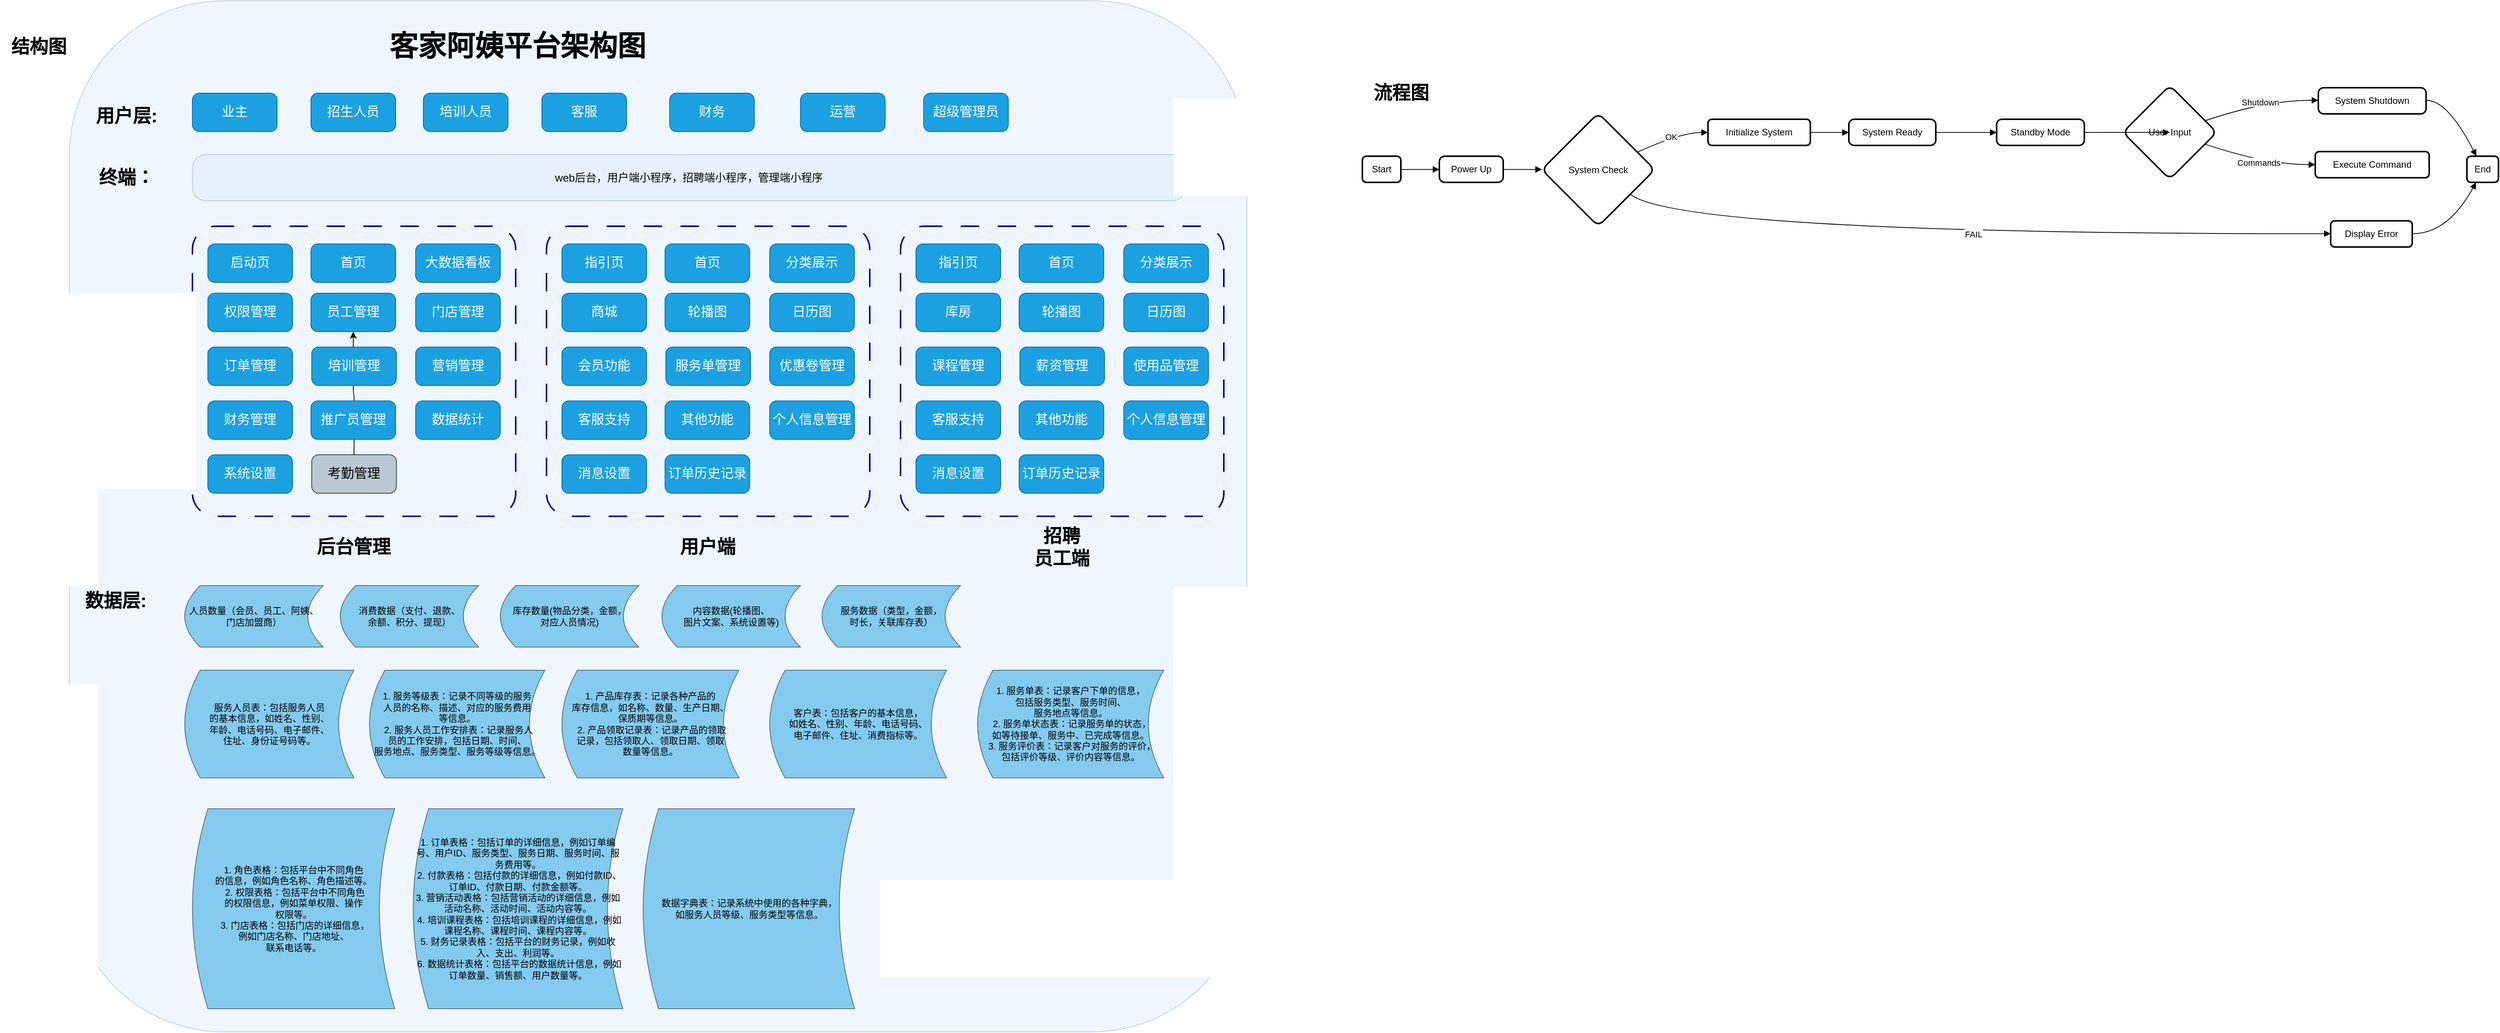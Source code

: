 <mxfile version="21.3.0" type="github">
  <diagram name="Page-1" id="kuUTJhznfEHe3Q5honYC">
    <mxGraphModel dx="2394" dy="3403" grid="1" gridSize="10" guides="1" tooltips="1" connect="1" arrows="1" fold="1" page="1" pageScale="1" pageWidth="827" pageHeight="1169" math="0" shadow="0">
      <root>
        <mxCell id="0" />
        <mxCell id="1" value="结构图" style="" parent="0" />
        <mxCell id="RoLfHGSgRacZs7P57VVQ-23" value="结构图&lt;br&gt;" style="text;strokeColor=none;fillColor=none;html=1;fontSize=24;fontStyle=1;verticalAlign=middle;align=center;rounded=1;" parent="1" vertex="1">
          <mxGeometry x="10" y="-860" width="100" height="40" as="geometry" />
        </mxCell>
        <mxCell id="RoLfHGSgRacZs7P57VVQ-32" value="" style="rounded=1;whiteSpace=wrap;html=1;fillColor=#dae8fc;strokeColor=#6c8ebf;opacity=40;spacingLeft=0;labelPosition=center;verticalLabelPosition=middle;align=center;verticalAlign=middle;container=0;" parent="1" vertex="1">
          <mxGeometry x="100" y="-900" width="1530" height="1340" as="geometry" />
        </mxCell>
        <mxCell id="RoLfHGSgRacZs7P57VVQ-33" value="业主" style="rounded=1;whiteSpace=wrap;html=1;fillColor=#1ba1e2;strokeColor=#006EAF;fontColor=#ffffff;fontSize=17;arcSize=18;" parent="1" vertex="1">
          <mxGeometry x="260" y="-780" width="110" height="50" as="geometry" />
        </mxCell>
        <mxCell id="2wtX0haqZMEfnTJBK97J-23" value="客家阿姨平台架构图&lt;br style=&quot;font-size: 37px;&quot;&gt;" style="text;strokeColor=none;fillColor=none;html=1;fontSize=37;fontStyle=1;verticalAlign=middle;align=center;strokeWidth=1;rounded=1;" parent="1" vertex="1">
          <mxGeometry x="632" y="-860" width="100" height="40" as="geometry" />
        </mxCell>
        <mxCell id="2wtX0haqZMEfnTJBK97J-26" value="用户层:" style="text;strokeColor=none;fillColor=none;html=1;fontSize=24;fontStyle=1;verticalAlign=middle;align=center;rounded=1;" parent="1" vertex="1">
          <mxGeometry x="124" y="-770" width="100" height="40" as="geometry" />
        </mxCell>
        <mxCell id="2wtX0haqZMEfnTJBK97J-28" value="招生人员" style="rounded=1;whiteSpace=wrap;html=1;fillColor=#1ba1e2;strokeColor=#006EAF;fontColor=#ffffff;fontSize=17;arcSize=18;" parent="1" vertex="1">
          <mxGeometry x="414" y="-780" width="110" height="50" as="geometry" />
        </mxCell>
        <mxCell id="2wtX0haqZMEfnTJBK97J-29" value="培训人员" style="rounded=1;whiteSpace=wrap;html=1;fillColor=#1ba1e2;strokeColor=#006EAF;fontColor=#ffffff;fontSize=17;arcSize=18;" parent="1" vertex="1">
          <mxGeometry x="560" y="-780" width="110" height="50" as="geometry" />
        </mxCell>
        <mxCell id="2wtX0haqZMEfnTJBK97J-30" value="客服" style="rounded=1;whiteSpace=wrap;html=1;fillColor=#1ba1e2;strokeColor=#006EAF;fontColor=#ffffff;fontSize=17;arcSize=18;" parent="1" vertex="1">
          <mxGeometry x="714" y="-780" width="110" height="50" as="geometry" />
        </mxCell>
        <mxCell id="2wtX0haqZMEfnTJBK97J-31" value="财务" style="rounded=1;whiteSpace=wrap;html=1;fillColor=#1ba1e2;strokeColor=#006EAF;fontColor=#ffffff;fontSize=17;arcSize=18;" parent="1" vertex="1">
          <mxGeometry x="880" y="-780" width="110" height="50" as="geometry" />
        </mxCell>
        <mxCell id="2wtX0haqZMEfnTJBK97J-32" value="运营" style="rounded=1;whiteSpace=wrap;html=1;fillColor=#1ba1e2;strokeColor=#006EAF;fontColor=#ffffff;fontSize=17;arcSize=18;" parent="1" vertex="1">
          <mxGeometry x="1050" y="-780" width="110" height="50" as="geometry" />
        </mxCell>
        <mxCell id="2wtX0haqZMEfnTJBK97J-33" value="超级管理员" style="rounded=1;whiteSpace=wrap;html=1;fillColor=#1ba1e2;strokeColor=#006EAF;fontColor=#ffffff;fontSize=17;arcSize=18;" parent="1" vertex="1">
          <mxGeometry x="1210" y="-780" width="110" height="50" as="geometry" />
        </mxCell>
        <mxCell id="2wtX0haqZMEfnTJBK97J-38" value="终端：" style="text;strokeColor=none;fillColor=none;html=1;fontSize=24;fontStyle=1;verticalAlign=middle;align=center;rounded=1;glass=0;shadow=1;" parent="1" vertex="1">
          <mxGeometry x="124" y="-690" width="100" height="40" as="geometry" />
        </mxCell>
        <mxCell id="2wtX0haqZMEfnTJBK97J-39" value="数据层:" style="text;strokeColor=none;fillColor=none;html=1;fontSize=24;fontStyle=1;verticalAlign=middle;align=center;rounded=1;" parent="1" vertex="1">
          <mxGeometry x="110" y="-140" width="100" height="40" as="geometry" />
        </mxCell>
        <mxCell id="2wtX0haqZMEfnTJBK97J-86" value="Start" style="whiteSpace=wrap;strokeWidth=2;rounded=1;" parent="1" vertex="1">
          <mxGeometry x="1780" y="-698" width="50" height="34" as="geometry" />
        </mxCell>
        <mxCell id="2wtX0haqZMEfnTJBK97J-87" value="Power Up" style="rounded=1;absoluteArcSize=1;arcSize=14;whiteSpace=wrap;strokeWidth=2;" parent="1" vertex="1">
          <mxGeometry x="1880" y="-698" width="83" height="34" as="geometry" />
        </mxCell>
        <mxCell id="2wtX0haqZMEfnTJBK97J-88" value="System Check" style="rhombus;strokeWidth=2;whiteSpace=wrap;rounded=1;" parent="1" vertex="1">
          <mxGeometry x="2013" y="-754" width="147" height="147" as="geometry" />
        </mxCell>
        <mxCell id="2wtX0haqZMEfnTJBK97J-89" value="Initialize System" style="whiteSpace=wrap;strokeWidth=2;rounded=1;" parent="1" vertex="1">
          <mxGeometry x="2229" y="-746" width="133" height="34" as="geometry" />
        </mxCell>
        <mxCell id="2wtX0haqZMEfnTJBK97J-90" value="Display Error" style="whiteSpace=wrap;strokeWidth=2;rounded=1;" parent="1" vertex="1">
          <mxGeometry x="3038" y="-614" width="106" height="34" as="geometry" />
        </mxCell>
        <mxCell id="2wtX0haqZMEfnTJBK97J-91" value="System Ready" style="rounded=1;absoluteArcSize=1;arcSize=14;whiteSpace=wrap;strokeWidth=2;" parent="1" vertex="1">
          <mxGeometry x="2412" y="-746" width="113" height="34" as="geometry" />
        </mxCell>
        <mxCell id="2wtX0haqZMEfnTJBK97J-92" value="Standby Mode" style="rounded=1;absoluteArcSize=1;arcSize=14;whiteSpace=wrap;strokeWidth=2;" parent="1" vertex="1">
          <mxGeometry x="2604" y="-746" width="114" height="34" as="geometry" />
        </mxCell>
        <mxCell id="2wtX0haqZMEfnTJBK97J-93" value="User Input" style="rhombus;strokeWidth=2;whiteSpace=wrap;rounded=1;" parent="1" vertex="1">
          <mxGeometry x="2768" y="-790" width="122" height="122" as="geometry" />
        </mxCell>
        <mxCell id="2wtX0haqZMEfnTJBK97J-94" value="Execute Command" style="whiteSpace=wrap;strokeWidth=2;rounded=1;" parent="1" vertex="1">
          <mxGeometry x="3018" y="-704" width="148" height="34" as="geometry" />
        </mxCell>
        <mxCell id="2wtX0haqZMEfnTJBK97J-95" value="System Shutdown" style="rounded=1;absoluteArcSize=1;arcSize=14;whiteSpace=wrap;strokeWidth=2;" parent="1" vertex="1">
          <mxGeometry x="3022" y="-787" width="140" height="34" as="geometry" />
        </mxCell>
        <mxCell id="2wtX0haqZMEfnTJBK97J-96" value="End" style="whiteSpace=wrap;strokeWidth=2;rounded=1;" parent="1" vertex="1">
          <mxGeometry x="3215" y="-698" width="41" height="34" as="geometry" />
        </mxCell>
        <mxCell id="2wtX0haqZMEfnTJBK97J-97" value="" style="curved=1;startArrow=none;endArrow=block;exitX=1.0;exitY=0.507;entryX=0.0;entryY=0.507;" parent="1" source="2wtX0haqZMEfnTJBK97J-86" target="2wtX0haqZMEfnTJBK97J-87" edge="1">
          <mxGeometry relative="1" as="geometry">
            <Array as="points" />
          </mxGeometry>
        </mxCell>
        <mxCell id="2wtX0haqZMEfnTJBK97J-98" value="" style="curved=1;startArrow=none;endArrow=block;exitX=0.997;exitY=0.507;entryX=-0.002;entryY=0.498;" parent="1" source="2wtX0haqZMEfnTJBK97J-87" target="2wtX0haqZMEfnTJBK97J-88" edge="1">
          <mxGeometry relative="1" as="geometry">
            <Array as="points" />
          </mxGeometry>
        </mxCell>
        <mxCell id="2wtX0haqZMEfnTJBK97J-99" value="OK" style="curved=1;startArrow=none;endArrow=block;exitX=0.997;exitY=0.277;entryX=0.004;entryY=0.505;" parent="1" source="2wtX0haqZMEfnTJBK97J-88" target="2wtX0haqZMEfnTJBK97J-89" edge="1">
          <mxGeometry relative="1" as="geometry">
            <Array as="points">
              <mxPoint x="2194" y="-729" />
            </Array>
          </mxGeometry>
        </mxCell>
        <mxCell id="2wtX0haqZMEfnTJBK97J-100" value="FAIL" style="curved=1;startArrow=none;endArrow=block;exitX=0.997;exitY=0.883;entryX=0.004;entryY=0.492;" parent="1" source="2wtX0haqZMEfnTJBK97J-88" target="2wtX0haqZMEfnTJBK97J-90" edge="1">
          <mxGeometry relative="1" as="geometry">
            <Array as="points">
              <mxPoint x="2194" y="-597" />
            </Array>
          </mxGeometry>
        </mxCell>
        <mxCell id="2wtX0haqZMEfnTJBK97J-101" value="" style="curved=1;startArrow=none;endArrow=block;exitX=1.003;exitY=0.505;entryX=0.003;entryY=0.505;" parent="1" source="2wtX0haqZMEfnTJBK97J-89" target="2wtX0haqZMEfnTJBK97J-91" edge="1">
          <mxGeometry relative="1" as="geometry">
            <Array as="points" />
          </mxGeometry>
        </mxCell>
        <mxCell id="2wtX0haqZMEfnTJBK97J-102" value="" style="curved=1;startArrow=none;endArrow=block;exitX=1.002;exitY=0.505;entryX=-0.001;entryY=0.505;" parent="1" source="2wtX0haqZMEfnTJBK97J-91" target="2wtX0haqZMEfnTJBK97J-92" edge="1">
          <mxGeometry relative="1" as="geometry">
            <Array as="points" />
          </mxGeometry>
        </mxCell>
        <mxCell id="2wtX0haqZMEfnTJBK97J-103" value="" style="curved=1;startArrow=none;endArrow=block;exitX=1.002;exitY=0.505;entryX=0.002;entryY=0.501;" parent="1" source="2wtX0haqZMEfnTJBK97J-92" target="2wtX0haqZMEfnTJBK97J-93" edge="1">
          <mxGeometry relative="1" as="geometry">
            <Array as="points" />
          </mxGeometry>
        </mxCell>
        <mxCell id="2wtX0haqZMEfnTJBK97J-104" value="Commands" style="curved=1;startArrow=none;endArrow=block;exitX=1.004;exitY=0.669;entryX=-0.001;entryY=0.497;" parent="1" source="2wtX0haqZMEfnTJBK97J-93" target="2wtX0haqZMEfnTJBK97J-94" edge="1">
          <mxGeometry relative="1" as="geometry">
            <Array as="points">
              <mxPoint x="2954" y="-687" />
            </Array>
          </mxGeometry>
        </mxCell>
        <mxCell id="2wtX0haqZMEfnTJBK97J-105" value="Shutdown" style="curved=1;startArrow=none;endArrow=block;exitX=1.004;exitY=0.334;entryX=-0.002;entryY=0.483;" parent="1" source="2wtX0haqZMEfnTJBK97J-93" target="2wtX0haqZMEfnTJBK97J-95" edge="1">
          <mxGeometry relative="1" as="geometry">
            <Array as="points">
              <mxPoint x="2954" y="-771" />
            </Array>
          </mxGeometry>
        </mxCell>
        <mxCell id="2wtX0haqZMEfnTJBK97J-106" value="" style="curved=1;startArrow=none;endArrow=block;exitX=0.997;exitY=0.483;entryX=0.306;entryY=0.014;" parent="1" source="2wtX0haqZMEfnTJBK97J-95" target="2wtX0haqZMEfnTJBK97J-96" edge="1">
          <mxGeometry relative="1" as="geometry">
            <Array as="points">
              <mxPoint x="3190" y="-771" />
            </Array>
          </mxGeometry>
        </mxCell>
        <mxCell id="2wtX0haqZMEfnTJBK97J-107" value="" style="curved=1;startArrow=none;endArrow=block;exitX=1.008;exitY=0.492;entryX=0.29;entryY=1.0;" parent="1" source="2wtX0haqZMEfnTJBK97J-90" target="2wtX0haqZMEfnTJBK97J-96" edge="1">
          <mxGeometry relative="1" as="geometry">
            <Array as="points">
              <mxPoint x="3190" y="-597" />
            </Array>
          </mxGeometry>
        </mxCell>
        <mxCell id="2wtX0haqZMEfnTJBK97J-108" value="流程图" style="text;strokeColor=none;fillColor=none;html=1;fontSize=24;fontStyle=1;verticalAlign=middle;align=center;rounded=1;" parent="1" vertex="1">
          <mxGeometry x="1780" y="-800" width="100" height="40" as="geometry" />
        </mxCell>
        <mxCell id="2wtX0haqZMEfnTJBK97J-110" value="" style="rounded=1;whiteSpace=wrap;html=1;verticalAlign=middle;fillColor=none;dashed=1;dashPattern=12 12;strokeWidth=2;strokeColor=#000099;arcSize=8;" parent="1" vertex="1">
          <mxGeometry x="260" y="-607" width="420" height="377" as="geometry" />
        </mxCell>
        <mxCell id="2wtX0haqZMEfnTJBK97J-37" value="web后台，用户端小程序，招聘端小程序，管理端小程序" style="rounded=1;whiteSpace=wrap;html=1;fillColor=#dae8fc;strokeColor=#6c8ebf;opacity=40;arcSize=29;fontSize=14;fontColor=#000000;labelPosition=center;verticalLabelPosition=middle;align=center;verticalAlign=middle;" parent="1" vertex="1">
          <mxGeometry x="260" y="-700" width="1290" height="60" as="geometry" />
        </mxCell>
        <mxCell id="2wtX0haqZMEfnTJBK97J-128" value="" style="group;rounded=1;" parent="1" vertex="1" connectable="0">
          <mxGeometry x="280" y="-584" width="380" height="50" as="geometry" />
        </mxCell>
        <mxCell id="2wtX0haqZMEfnTJBK97J-113" value="启动页" style="rounded=1;whiteSpace=wrap;html=1;fillColor=#1ba1e2;strokeColor=#006EAF;fontColor=#ffffff;fontSize=17;arcSize=18;flipH=1;" parent="2wtX0haqZMEfnTJBK97J-128" vertex="1">
          <mxGeometry width="110" height="50" as="geometry" />
        </mxCell>
        <mxCell id="2wtX0haqZMEfnTJBK97J-114" value="首页" style="rounded=1;whiteSpace=wrap;html=1;fillColor=#1ba1e2;strokeColor=#006EAF;fontColor=#ffffff;fontSize=17;arcSize=18;flipH=1;" parent="2wtX0haqZMEfnTJBK97J-128" vertex="1">
          <mxGeometry x="134" width="110" height="50" as="geometry" />
        </mxCell>
        <mxCell id="2wtX0haqZMEfnTJBK97J-115" value="大数据看板" style="rounded=1;whiteSpace=wrap;html=1;fillColor=#1ba1e2;strokeColor=#006EAF;fontColor=#ffffff;fontSize=17;arcSize=18;flipH=1;" parent="2wtX0haqZMEfnTJBK97J-128" vertex="1">
          <mxGeometry x="270" width="110" height="50" as="geometry" />
        </mxCell>
        <mxCell id="2wtX0haqZMEfnTJBK97J-129" value="" style="group;rounded=1;" parent="1" vertex="1" connectable="0">
          <mxGeometry x="280" y="-520" width="380" height="50" as="geometry" />
        </mxCell>
        <mxCell id="2wtX0haqZMEfnTJBK97J-121" value="权限管理" style="rounded=1;whiteSpace=wrap;html=1;fillColor=#1ba1e2;strokeColor=#006EAF;fontColor=#ffffff;fontSize=17;arcSize=18;" parent="2wtX0haqZMEfnTJBK97J-129" vertex="1">
          <mxGeometry width="110" height="50" as="geometry" />
        </mxCell>
        <mxCell id="2wtX0haqZMEfnTJBK97J-122" value="员工管理" style="rounded=1;whiteSpace=wrap;html=1;fillColor=#1ba1e2;strokeColor=#006EAF;fontColor=#ffffff;fontSize=17;arcSize=18;" parent="2wtX0haqZMEfnTJBK97J-129" vertex="1">
          <mxGeometry x="134" width="110" height="50" as="geometry" />
        </mxCell>
        <mxCell id="2wtX0haqZMEfnTJBK97J-123" value="门店管理" style="rounded=1;whiteSpace=wrap;html=1;fillColor=#1ba1e2;strokeColor=#006EAF;fontColor=#ffffff;fontSize=17;arcSize=18;" parent="2wtX0haqZMEfnTJBK97J-129" vertex="1">
          <mxGeometry x="270" width="110" height="50" as="geometry" />
        </mxCell>
        <mxCell id="2wtX0haqZMEfnTJBK97J-136" value="系统设置" style="rounded=1;whiteSpace=wrap;html=1;fillColor=#1ba1e2;strokeColor=#006EAF;fontColor=#ffffff;fontSize=17;arcSize=18;" parent="1" vertex="1">
          <mxGeometry x="280" y="-310" width="110" height="50" as="geometry" />
        </mxCell>
        <mxCell id="2wtX0haqZMEfnTJBK97J-153" style="edgeStyle=orthogonalEdgeStyle;rounded=1;orthogonalLoop=1;jettySize=auto;html=1;exitX=0.5;exitY=0;exitDx=0;exitDy=0;" parent="1" source="2wtX0haqZMEfnTJBK97J-152" target="2wtX0haqZMEfnTJBK97J-122" edge="1">
          <mxGeometry relative="1" as="geometry" />
        </mxCell>
        <mxCell id="2wtX0haqZMEfnTJBK97J-152" value="考勤管理" style="rounded=1;whiteSpace=wrap;html=1;fillColor=#bac8d3;strokeColor=#23445d;fontSize=17;arcSize=18;" parent="1" vertex="1">
          <mxGeometry x="415" y="-310" width="110" height="50" as="geometry" />
        </mxCell>
        <mxCell id="2wtX0haqZMEfnTJBK97J-131" value="" style="group;rounded=1;" parent="1" vertex="1" connectable="0">
          <mxGeometry x="280" y="-380" width="380" height="50" as="geometry" />
        </mxCell>
        <mxCell id="2wtX0haqZMEfnTJBK97J-132" value="财务管理" style="rounded=1;whiteSpace=wrap;html=1;fillColor=#1ba1e2;strokeColor=#006EAF;fontColor=#ffffff;fontSize=17;arcSize=18;" parent="2wtX0haqZMEfnTJBK97J-131" vertex="1">
          <mxGeometry width="110" height="50" as="geometry" />
        </mxCell>
        <mxCell id="2wtX0haqZMEfnTJBK97J-133" value="推广员管理" style="rounded=1;whiteSpace=wrap;html=1;fillColor=#1ba1e2;strokeColor=#006EAF;fontColor=#ffffff;fontSize=17;arcSize=18;" parent="2wtX0haqZMEfnTJBK97J-131" vertex="1">
          <mxGeometry x="134" width="110" height="50" as="geometry" />
        </mxCell>
        <mxCell id="2wtX0haqZMEfnTJBK97J-134" value="数据统计" style="rounded=1;whiteSpace=wrap;html=1;fillColor=#1ba1e2;strokeColor=#006EAF;fontColor=#ffffff;fontSize=17;arcSize=18;" parent="2wtX0haqZMEfnTJBK97J-131" vertex="1">
          <mxGeometry x="270" width="110" height="50" as="geometry" />
        </mxCell>
        <mxCell id="2wtX0haqZMEfnTJBK97J-130" value="" style="group;rounded=1;" parent="1" vertex="1" connectable="0">
          <mxGeometry x="280" y="-450" width="380" height="50" as="geometry" />
        </mxCell>
        <mxCell id="2wtX0haqZMEfnTJBK97J-124" value="订单管理" style="rounded=1;whiteSpace=wrap;html=1;fillColor=#1ba1e2;strokeColor=#006EAF;fontColor=#ffffff;fontSize=17;arcSize=18;" parent="2wtX0haqZMEfnTJBK97J-130" vertex="1">
          <mxGeometry width="110" height="50" as="geometry" />
        </mxCell>
        <mxCell id="2wtX0haqZMEfnTJBK97J-126" value="培训管理" style="rounded=1;whiteSpace=wrap;html=1;fillColor=#1ba1e2;strokeColor=#006EAF;fontColor=#ffffff;fontSize=17;arcSize=18;" parent="2wtX0haqZMEfnTJBK97J-130" vertex="1">
          <mxGeometry x="135" width="110" height="50" as="geometry" />
        </mxCell>
        <mxCell id="2wtX0haqZMEfnTJBK97J-125" value="营销管理" style="rounded=1;whiteSpace=wrap;html=1;fillColor=#1ba1e2;strokeColor=#006EAF;fontColor=#ffffff;fontSize=17;arcSize=18;" parent="2wtX0haqZMEfnTJBK97J-130" vertex="1">
          <mxGeometry x="270" width="110" height="50" as="geometry" />
        </mxCell>
        <mxCell id="2wtX0haqZMEfnTJBK97J-154" value="后台管理" style="text;strokeColor=none;fillColor=none;html=1;fontSize=24;fontStyle=1;verticalAlign=middle;align=center;rounded=1;" parent="1" vertex="1">
          <mxGeometry x="419" y="-210" width="100" height="40" as="geometry" />
        </mxCell>
        <mxCell id="2wtX0haqZMEfnTJBK97J-176" value="" style="rounded=1;whiteSpace=wrap;html=1;verticalAlign=middle;fillColor=none;dashed=1;dashPattern=12 12;strokeWidth=2;strokeColor=#000099;arcSize=8;" parent="1" vertex="1">
          <mxGeometry x="720" y="-607" width="420" height="377" as="geometry" />
        </mxCell>
        <mxCell id="2wtX0haqZMEfnTJBK97J-177" value="" style="group;rounded=1;" parent="1" vertex="1" connectable="0">
          <mxGeometry x="740" y="-584" width="380" height="50" as="geometry" />
        </mxCell>
        <mxCell id="2wtX0haqZMEfnTJBK97J-178" value="指引页" style="rounded=1;whiteSpace=wrap;html=1;fillColor=#1ba1e2;strokeColor=#006EAF;fontColor=#ffffff;fontSize=17;arcSize=18;flipH=1;" parent="2wtX0haqZMEfnTJBK97J-177" vertex="1">
          <mxGeometry width="110" height="50" as="geometry" />
        </mxCell>
        <mxCell id="2wtX0haqZMEfnTJBK97J-179" value="首页" style="rounded=1;whiteSpace=wrap;html=1;fillColor=#1ba1e2;strokeColor=#006EAF;fontColor=#ffffff;fontSize=17;arcSize=18;flipH=1;" parent="2wtX0haqZMEfnTJBK97J-177" vertex="1">
          <mxGeometry x="134" width="110" height="50" as="geometry" />
        </mxCell>
        <mxCell id="2wtX0haqZMEfnTJBK97J-180" value="分类展示" style="rounded=1;whiteSpace=wrap;html=1;fillColor=#1ba1e2;strokeColor=#006EAF;fontColor=#ffffff;fontSize=17;arcSize=18;flipH=1;" parent="2wtX0haqZMEfnTJBK97J-177" vertex="1">
          <mxGeometry x="270" width="110" height="50" as="geometry" />
        </mxCell>
        <mxCell id="2wtX0haqZMEfnTJBK97J-181" value="" style="group;rounded=1;" parent="1" vertex="1" connectable="0">
          <mxGeometry x="740" y="-520" width="380" height="50" as="geometry" />
        </mxCell>
        <mxCell id="2wtX0haqZMEfnTJBK97J-182" value="商城" style="rounded=1;whiteSpace=wrap;html=1;fillColor=#1ba1e2;strokeColor=#006EAF;fontColor=#ffffff;fontSize=17;arcSize=18;" parent="2wtX0haqZMEfnTJBK97J-181" vertex="1">
          <mxGeometry width="110" height="50" as="geometry" />
        </mxCell>
        <mxCell id="2wtX0haqZMEfnTJBK97J-183" value="轮播图" style="rounded=1;whiteSpace=wrap;html=1;fillColor=#1ba1e2;strokeColor=#006EAF;fontColor=#ffffff;fontSize=17;arcSize=18;" parent="2wtX0haqZMEfnTJBK97J-181" vertex="1">
          <mxGeometry x="134" width="110" height="50" as="geometry" />
        </mxCell>
        <mxCell id="2wtX0haqZMEfnTJBK97J-184" value="日历图" style="rounded=1;whiteSpace=wrap;html=1;fillColor=#1ba1e2;strokeColor=#006EAF;fontColor=#ffffff;fontSize=17;arcSize=18;" parent="2wtX0haqZMEfnTJBK97J-181" vertex="1">
          <mxGeometry x="270" width="110" height="50" as="geometry" />
        </mxCell>
        <mxCell id="2wtX0haqZMEfnTJBK97J-185" value="消息设置" style="rounded=1;whiteSpace=wrap;html=1;fillColor=#1ba1e2;strokeColor=#006EAF;fontColor=#ffffff;fontSize=17;arcSize=18;" parent="1" vertex="1">
          <mxGeometry x="740" y="-310" width="110" height="50" as="geometry" />
        </mxCell>
        <mxCell id="2wtX0haqZMEfnTJBK97J-188" value="" style="group;rounded=1;" parent="1" vertex="1" connectable="0">
          <mxGeometry x="740" y="-380" width="380" height="50" as="geometry" />
        </mxCell>
        <mxCell id="2wtX0haqZMEfnTJBK97J-189" value="客服支持" style="rounded=1;whiteSpace=wrap;html=1;fillColor=#1ba1e2;strokeColor=#006EAF;fontColor=#ffffff;fontSize=17;arcSize=18;" parent="2wtX0haqZMEfnTJBK97J-188" vertex="1">
          <mxGeometry width="110" height="50" as="geometry" />
        </mxCell>
        <mxCell id="2wtX0haqZMEfnTJBK97J-190" value="其他功能" style="rounded=1;whiteSpace=wrap;html=1;fillColor=#1ba1e2;strokeColor=#006EAF;fontColor=#ffffff;fontSize=17;arcSize=18;" parent="2wtX0haqZMEfnTJBK97J-188" vertex="1">
          <mxGeometry x="134" width="110" height="50" as="geometry" />
        </mxCell>
        <mxCell id="2wtX0haqZMEfnTJBK97J-191" value="个人信息管理" style="rounded=1;whiteSpace=wrap;html=1;fillColor=#1ba1e2;strokeColor=#006EAF;fontColor=#ffffff;fontSize=17;arcSize=18;" parent="2wtX0haqZMEfnTJBK97J-188" vertex="1">
          <mxGeometry x="270" width="110" height="50" as="geometry" />
        </mxCell>
        <mxCell id="2wtX0haqZMEfnTJBK97J-192" value="" style="group;rounded=1;" parent="1" vertex="1" connectable="0">
          <mxGeometry x="740" y="-450" width="380" height="50" as="geometry" />
        </mxCell>
        <mxCell id="2wtX0haqZMEfnTJBK97J-193" value="会员功能" style="rounded=1;whiteSpace=wrap;html=1;fillColor=#1ba1e2;strokeColor=#006EAF;fontColor=#ffffff;fontSize=17;arcSize=18;" parent="2wtX0haqZMEfnTJBK97J-192" vertex="1">
          <mxGeometry width="110" height="50" as="geometry" />
        </mxCell>
        <mxCell id="2wtX0haqZMEfnTJBK97J-194" value="服务单管理" style="rounded=1;whiteSpace=wrap;html=1;fillColor=#1ba1e2;strokeColor=#006EAF;fontColor=#ffffff;fontSize=17;arcSize=18;" parent="2wtX0haqZMEfnTJBK97J-192" vertex="1">
          <mxGeometry x="135" width="110" height="50" as="geometry" />
        </mxCell>
        <mxCell id="2wtX0haqZMEfnTJBK97J-195" value="优惠卷管理" style="rounded=1;whiteSpace=wrap;html=1;fillColor=#1ba1e2;strokeColor=#006EAF;fontColor=#ffffff;fontSize=17;arcSize=18;" parent="2wtX0haqZMEfnTJBK97J-192" vertex="1">
          <mxGeometry x="270" width="110" height="50" as="geometry" />
        </mxCell>
        <mxCell id="2wtX0haqZMEfnTJBK97J-196" value="用户端" style="text;strokeColor=none;fillColor=none;html=1;fontSize=24;fontStyle=1;verticalAlign=middle;align=center;rounded=1;" parent="1" vertex="1">
          <mxGeometry x="879" y="-210" width="100" height="40" as="geometry" />
        </mxCell>
        <mxCell id="2wtX0haqZMEfnTJBK97J-202" value="订单历史记录" style="rounded=1;whiteSpace=wrap;html=1;fillColor=#1ba1e2;strokeColor=#006EAF;fontColor=#ffffff;fontSize=17;arcSize=18;" parent="1" vertex="1">
          <mxGeometry x="874" y="-310" width="110" height="50" as="geometry" />
        </mxCell>
        <mxCell id="2wtX0haqZMEfnTJBK97J-203" value="" style="rounded=1;whiteSpace=wrap;html=1;verticalAlign=middle;fillColor=none;dashed=1;dashPattern=12 12;strokeWidth=2;strokeColor=#000099;arcSize=8;" parent="1" vertex="1">
          <mxGeometry x="1180" y="-607" width="420" height="377" as="geometry" />
        </mxCell>
        <mxCell id="2wtX0haqZMEfnTJBK97J-204" value="" style="group;rounded=1;" parent="1" vertex="1" connectable="0">
          <mxGeometry x="1200" y="-584" width="380" height="50" as="geometry" />
        </mxCell>
        <mxCell id="2wtX0haqZMEfnTJBK97J-205" value="指引页" style="rounded=1;whiteSpace=wrap;html=1;fillColor=#1ba1e2;strokeColor=#006EAF;fontColor=#ffffff;fontSize=17;arcSize=18;flipH=1;" parent="2wtX0haqZMEfnTJBK97J-204" vertex="1">
          <mxGeometry width="110" height="50" as="geometry" />
        </mxCell>
        <mxCell id="2wtX0haqZMEfnTJBK97J-206" value="首页" style="rounded=1;whiteSpace=wrap;html=1;fillColor=#1ba1e2;strokeColor=#006EAF;fontColor=#ffffff;fontSize=17;arcSize=18;flipH=1;" parent="2wtX0haqZMEfnTJBK97J-204" vertex="1">
          <mxGeometry x="134" width="110" height="50" as="geometry" />
        </mxCell>
        <mxCell id="2wtX0haqZMEfnTJBK97J-207" value="分类展示" style="rounded=1;whiteSpace=wrap;html=1;fillColor=#1ba1e2;strokeColor=#006EAF;fontColor=#ffffff;fontSize=17;arcSize=18;flipH=1;" parent="2wtX0haqZMEfnTJBK97J-204" vertex="1">
          <mxGeometry x="270" width="110" height="50" as="geometry" />
        </mxCell>
        <mxCell id="2wtX0haqZMEfnTJBK97J-208" value="" style="group;rounded=1;" parent="1" vertex="1" connectable="0">
          <mxGeometry x="1200" y="-520" width="380" height="50" as="geometry" />
        </mxCell>
        <mxCell id="2wtX0haqZMEfnTJBK97J-209" value="库房" style="rounded=1;whiteSpace=wrap;html=1;fillColor=#1ba1e2;strokeColor=#006EAF;fontColor=#ffffff;fontSize=17;arcSize=18;" parent="2wtX0haqZMEfnTJBK97J-208" vertex="1">
          <mxGeometry width="110" height="50" as="geometry" />
        </mxCell>
        <mxCell id="2wtX0haqZMEfnTJBK97J-210" value="轮播图" style="rounded=1;whiteSpace=wrap;html=1;fillColor=#1ba1e2;strokeColor=#006EAF;fontColor=#ffffff;fontSize=17;arcSize=18;" parent="2wtX0haqZMEfnTJBK97J-208" vertex="1">
          <mxGeometry x="134" width="110" height="50" as="geometry" />
        </mxCell>
        <mxCell id="2wtX0haqZMEfnTJBK97J-211" value="日历图" style="rounded=1;whiteSpace=wrap;html=1;fillColor=#1ba1e2;strokeColor=#006EAF;fontColor=#ffffff;fontSize=17;arcSize=18;" parent="2wtX0haqZMEfnTJBK97J-208" vertex="1">
          <mxGeometry x="270" width="110" height="50" as="geometry" />
        </mxCell>
        <mxCell id="2wtX0haqZMEfnTJBK97J-212" value="消息设置" style="rounded=1;whiteSpace=wrap;html=1;fillColor=#1ba1e2;strokeColor=#006EAF;fontColor=#ffffff;fontSize=17;arcSize=18;" parent="1" vertex="1">
          <mxGeometry x="1200" y="-310" width="110" height="50" as="geometry" />
        </mxCell>
        <mxCell id="2wtX0haqZMEfnTJBK97J-213" value="" style="group;rounded=1;" parent="1" vertex="1" connectable="0">
          <mxGeometry x="1200" y="-380" width="380" height="50" as="geometry" />
        </mxCell>
        <mxCell id="2wtX0haqZMEfnTJBK97J-214" value="客服支持" style="rounded=1;whiteSpace=wrap;html=1;fillColor=#1ba1e2;strokeColor=#006EAF;fontColor=#ffffff;fontSize=17;arcSize=18;" parent="2wtX0haqZMEfnTJBK97J-213" vertex="1">
          <mxGeometry width="110" height="50" as="geometry" />
        </mxCell>
        <mxCell id="2wtX0haqZMEfnTJBK97J-215" value="其他功能" style="rounded=1;whiteSpace=wrap;html=1;fillColor=#1ba1e2;strokeColor=#006EAF;fontColor=#ffffff;fontSize=17;arcSize=18;" parent="2wtX0haqZMEfnTJBK97J-213" vertex="1">
          <mxGeometry x="134" width="110" height="50" as="geometry" />
        </mxCell>
        <mxCell id="2wtX0haqZMEfnTJBK97J-216" value="个人信息管理" style="rounded=1;whiteSpace=wrap;html=1;fillColor=#1ba1e2;strokeColor=#006EAF;fontColor=#ffffff;fontSize=17;arcSize=18;" parent="2wtX0haqZMEfnTJBK97J-213" vertex="1">
          <mxGeometry x="270" width="110" height="50" as="geometry" />
        </mxCell>
        <mxCell id="2wtX0haqZMEfnTJBK97J-217" value="" style="group;rounded=1;" parent="1" vertex="1" connectable="0">
          <mxGeometry x="1200" y="-450" width="380" height="50" as="geometry" />
        </mxCell>
        <mxCell id="2wtX0haqZMEfnTJBK97J-218" value="课程管理" style="rounded=1;whiteSpace=wrap;html=1;fillColor=#1ba1e2;strokeColor=#006EAF;fontColor=#ffffff;fontSize=17;arcSize=18;" parent="2wtX0haqZMEfnTJBK97J-217" vertex="1">
          <mxGeometry width="110" height="50" as="geometry" />
        </mxCell>
        <mxCell id="2wtX0haqZMEfnTJBK97J-219" value="薪资管理" style="rounded=1;whiteSpace=wrap;html=1;fillColor=#1ba1e2;strokeColor=#006EAF;fontColor=#ffffff;fontSize=17;arcSize=18;" parent="2wtX0haqZMEfnTJBK97J-217" vertex="1">
          <mxGeometry x="135" width="110" height="50" as="geometry" />
        </mxCell>
        <mxCell id="2wtX0haqZMEfnTJBK97J-220" value="使用品管理" style="rounded=1;whiteSpace=wrap;html=1;fillColor=#1ba1e2;strokeColor=#006EAF;fontColor=#ffffff;fontSize=17;arcSize=18;" parent="2wtX0haqZMEfnTJBK97J-217" vertex="1">
          <mxGeometry x="270" width="110" height="50" as="geometry" />
        </mxCell>
        <mxCell id="2wtX0haqZMEfnTJBK97J-221" value="招聘&lt;br&gt;员工端" style="text;strokeColor=none;fillColor=none;html=1;fontSize=24;fontStyle=1;verticalAlign=middle;align=center;rounded=1;" parent="1" vertex="1">
          <mxGeometry x="1339" y="-210" width="100" height="40" as="geometry" />
        </mxCell>
        <mxCell id="2wtX0haqZMEfnTJBK97J-222" value="订单历史记录" style="rounded=1;whiteSpace=wrap;html=1;fillColor=#1ba1e2;strokeColor=#006EAF;fontColor=#ffffff;fontSize=17;arcSize=18;" parent="1" vertex="1">
          <mxGeometry x="1334" y="-310" width="110" height="50" as="geometry" />
        </mxCell>
        <mxCell id="pmtBxswItIjkzpr3bxNe-2" value="人员数量（会员、员工、阿姨、门店加盟商）" style="shape=dataStorage;whiteSpace=wrap;html=1;fixedSize=1;fillColor=#1aa1e2;opacity=50;" parent="1" vertex="1">
          <mxGeometry x="250" y="-140" width="180" height="80" as="geometry" />
        </mxCell>
        <mxCell id="pmtBxswItIjkzpr3bxNe-3" value="消费数据（支付、退款、&lt;br&gt;余额、积分、提现）" style="shape=dataStorage;whiteSpace=wrap;html=1;fixedSize=1;fillColor=#1aa1e2;opacity=50;" parent="1" vertex="1">
          <mxGeometry x="452" y="-140" width="180" height="80" as="geometry" />
        </mxCell>
        <mxCell id="pmtBxswItIjkzpr3bxNe-4" value="库存数量(物品分类，金额，&lt;br&gt;对应人员情况)" style="shape=dataStorage;whiteSpace=wrap;html=1;fixedSize=1;fillColor=#1aa1e2;opacity=50;" parent="1" vertex="1">
          <mxGeometry x="660" y="-140" width="180" height="80" as="geometry" />
        </mxCell>
        <mxCell id="pmtBxswItIjkzpr3bxNe-5" value="内容数据(轮播图、&lt;br&gt;图片文案、系统设置等)" style="shape=dataStorage;whiteSpace=wrap;html=1;fixedSize=1;fillColor=#1aa1e2;opacity=50;" parent="1" vertex="1">
          <mxGeometry x="870" y="-140" width="180" height="80" as="geometry" />
        </mxCell>
        <mxCell id="pmtBxswItIjkzpr3bxNe-6" value="服务数据（类型，金额，&lt;br&gt;时长，关联库存表）" style="shape=dataStorage;whiteSpace=wrap;html=1;fixedSize=1;fillColor=#1aa1e2;opacity=50;" parent="1" vertex="1">
          <mxGeometry x="1078" y="-140" width="180" height="80" as="geometry" />
        </mxCell>
        <mxCell id="5et0_8yqEDU4hoJO8OPt-8" value="" style="group" vertex="1" connectable="0" parent="1">
          <mxGeometry x="250" y="-30" width="1070" height="140" as="geometry" />
        </mxCell>
        <mxCell id="5et0_8yqEDU4hoJO8OPt-3" value="服务人员表：包括服务人员&lt;br&gt;的基本信息，如姓名、性别、&lt;br&gt;年龄、电话号码、电子邮件、&lt;br&gt;住址、身份证号码等。" style="shape=dataStorage;whiteSpace=wrap;html=1;fixedSize=1;fillColor=#1aa1e2;opacity=50;" vertex="1" parent="5et0_8yqEDU4hoJO8OPt-8">
          <mxGeometry width="220" height="140" as="geometry" />
        </mxCell>
        <mxCell id="5et0_8yqEDU4hoJO8OPt-4" value="1. 服务等级表：记录不同等级的服务&lt;br&gt;人员的名称、描述、对应的服务费用&lt;br&gt;等信息。&lt;br&gt;&amp;nbsp;2. 服务人员工作安排表：记录服务人&lt;br&gt;员的工作安排，包括日期、时间、&lt;br&gt;服务地点、服务类型、服务等级等信息。" style="shape=dataStorage;whiteSpace=wrap;html=1;fixedSize=1;fillColor=#1aa1e2;opacity=50;" vertex="1" parent="5et0_8yqEDU4hoJO8OPt-8">
          <mxGeometry x="240" width="228" height="140" as="geometry" />
        </mxCell>
        <mxCell id="5et0_8yqEDU4hoJO8OPt-5" value="1. 产品库存表：记录各种产品的&lt;br&gt;库存信息，如名称、数量、生产日期、&lt;br&gt;保质期等信息。&lt;br&gt;&amp;nbsp;2. 产品领取记录表：记录产品的领取&lt;br&gt;记录，包括领取人、领取日期、领取&lt;br&gt;数量等信息。" style="shape=dataStorage;whiteSpace=wrap;html=1;fixedSize=1;fillColor=#1aa1e2;opacity=50;" vertex="1" parent="5et0_8yqEDU4hoJO8OPt-8">
          <mxGeometry x="490" width="230" height="140" as="geometry" />
        </mxCell>
        <mxCell id="5et0_8yqEDU4hoJO8OPt-6" value="客户表：包括客户的基本信息，&lt;br&gt;如姓名、性别、年龄、电话号码、&lt;br&gt;电子邮件、住址、消费指标等。" style="shape=dataStorage;whiteSpace=wrap;html=1;fixedSize=1;fillColor=#1aa1e2;opacity=50;" vertex="1" parent="1">
          <mxGeometry x="1010" y="-30" width="230" height="140" as="geometry" />
        </mxCell>
        <mxCell id="5et0_8yqEDU4hoJO8OPt-7" value="1. 服务单表：记录客户下单的信息，&lt;br&gt;包括服务类型、服务时间、&lt;br&gt;服务地点等信息。&lt;br&gt;&amp;nbsp;2. 服务单状态表：记录服务单的状态，&lt;br&gt;如等待接单、服务中、已完成等信息。&lt;br&gt;&amp;nbsp;3. 服务评价表：记录客户对服务的评价，&lt;br&gt;包括评价等级、评价内容等信息。" style="shape=dataStorage;whiteSpace=wrap;html=1;fixedSize=1;fillColor=#1aa1e2;opacity=50;" vertex="1" parent="1">
          <mxGeometry x="1280" y="-30" width="242" height="140" as="geometry" />
        </mxCell>
        <mxCell id="5et0_8yqEDU4hoJO8OPt-15" value="" style="group" vertex="1" connectable="0" parent="1">
          <mxGeometry x="260" y="150" width="1520" height="260" as="geometry" />
        </mxCell>
        <mxCell id="5et0_8yqEDU4hoJO8OPt-9" value="" style="group" vertex="1" connectable="0" parent="5et0_8yqEDU4hoJO8OPt-15">
          <mxGeometry width="1278.616" height="260" as="geometry" />
        </mxCell>
        <mxCell id="5et0_8yqEDU4hoJO8OPt-10" value="1. 角色表格：包括平台中不同角色&lt;br&gt;的信息，例如角色名称、角色描述等。&lt;br&gt;&amp;nbsp;2. 权限表格：包括平台中不同角色&lt;br&gt;的权限信息，例如菜单权限、操作&lt;br&gt;权限等。&lt;br&gt;&amp;nbsp;3. 门店表格：包括门店的详细信息，&lt;br&gt;例如门店名称、门店地址、&lt;br&gt;联系电话等。" style="shape=dataStorage;whiteSpace=wrap;html=1;fixedSize=1;fillColor=#1aa1e2;opacity=50;" vertex="1" parent="5et0_8yqEDU4hoJO8OPt-9">
          <mxGeometry width="262.893" height="260" as="geometry" />
        </mxCell>
        <mxCell id="5et0_8yqEDU4hoJO8OPt-11" value="1. 订单表格：包括订单的详细信息，例如订单编号、用户ID、服务类型、服务日期、服务时间、服务费用等。&lt;br&gt;&amp;nbsp;2. 付款表格：包括付款的详细信息，例如付款ID、订单ID、付款日期、付款金额等。 &lt;br&gt;3. 营销活动表格：包括营销活动的详细信息，例如活动名称、活动时间、活动内容等。&lt;br&gt;&amp;nbsp;4. 培训课程表格：包括培训课程的详细信息，例如课程名称、课程时间、课程内容等。 &lt;br&gt;5. 财务记录表格：包括平台的财务记录，例如收入、支出、利润等。&lt;br&gt;&amp;nbsp;6. 数据统计表格：包括平台的数据统计信息，例如订单数量、销售额、用户数量等。" style="shape=dataStorage;whiteSpace=wrap;html=1;fixedSize=1;fillColor=#1aa1e2;opacity=50;" vertex="1" parent="5et0_8yqEDU4hoJO8OPt-9">
          <mxGeometry x="286.792" width="272.453" height="260" as="geometry" />
        </mxCell>
        <mxCell id="5et0_8yqEDU4hoJO8OPt-12" value="数据字典表：记录系统中使用的各种字典，&lt;br&gt;如服务人员等级、服务类型等信息。" style="shape=dataStorage;whiteSpace=wrap;html=1;fixedSize=1;fillColor=#1aa1e2;opacity=50;" vertex="1" parent="5et0_8yqEDU4hoJO8OPt-9">
          <mxGeometry x="585.535" width="274.843" height="260" as="geometry" />
        </mxCell>
      </root>
    </mxGraphModel>
  </diagram>
</mxfile>
